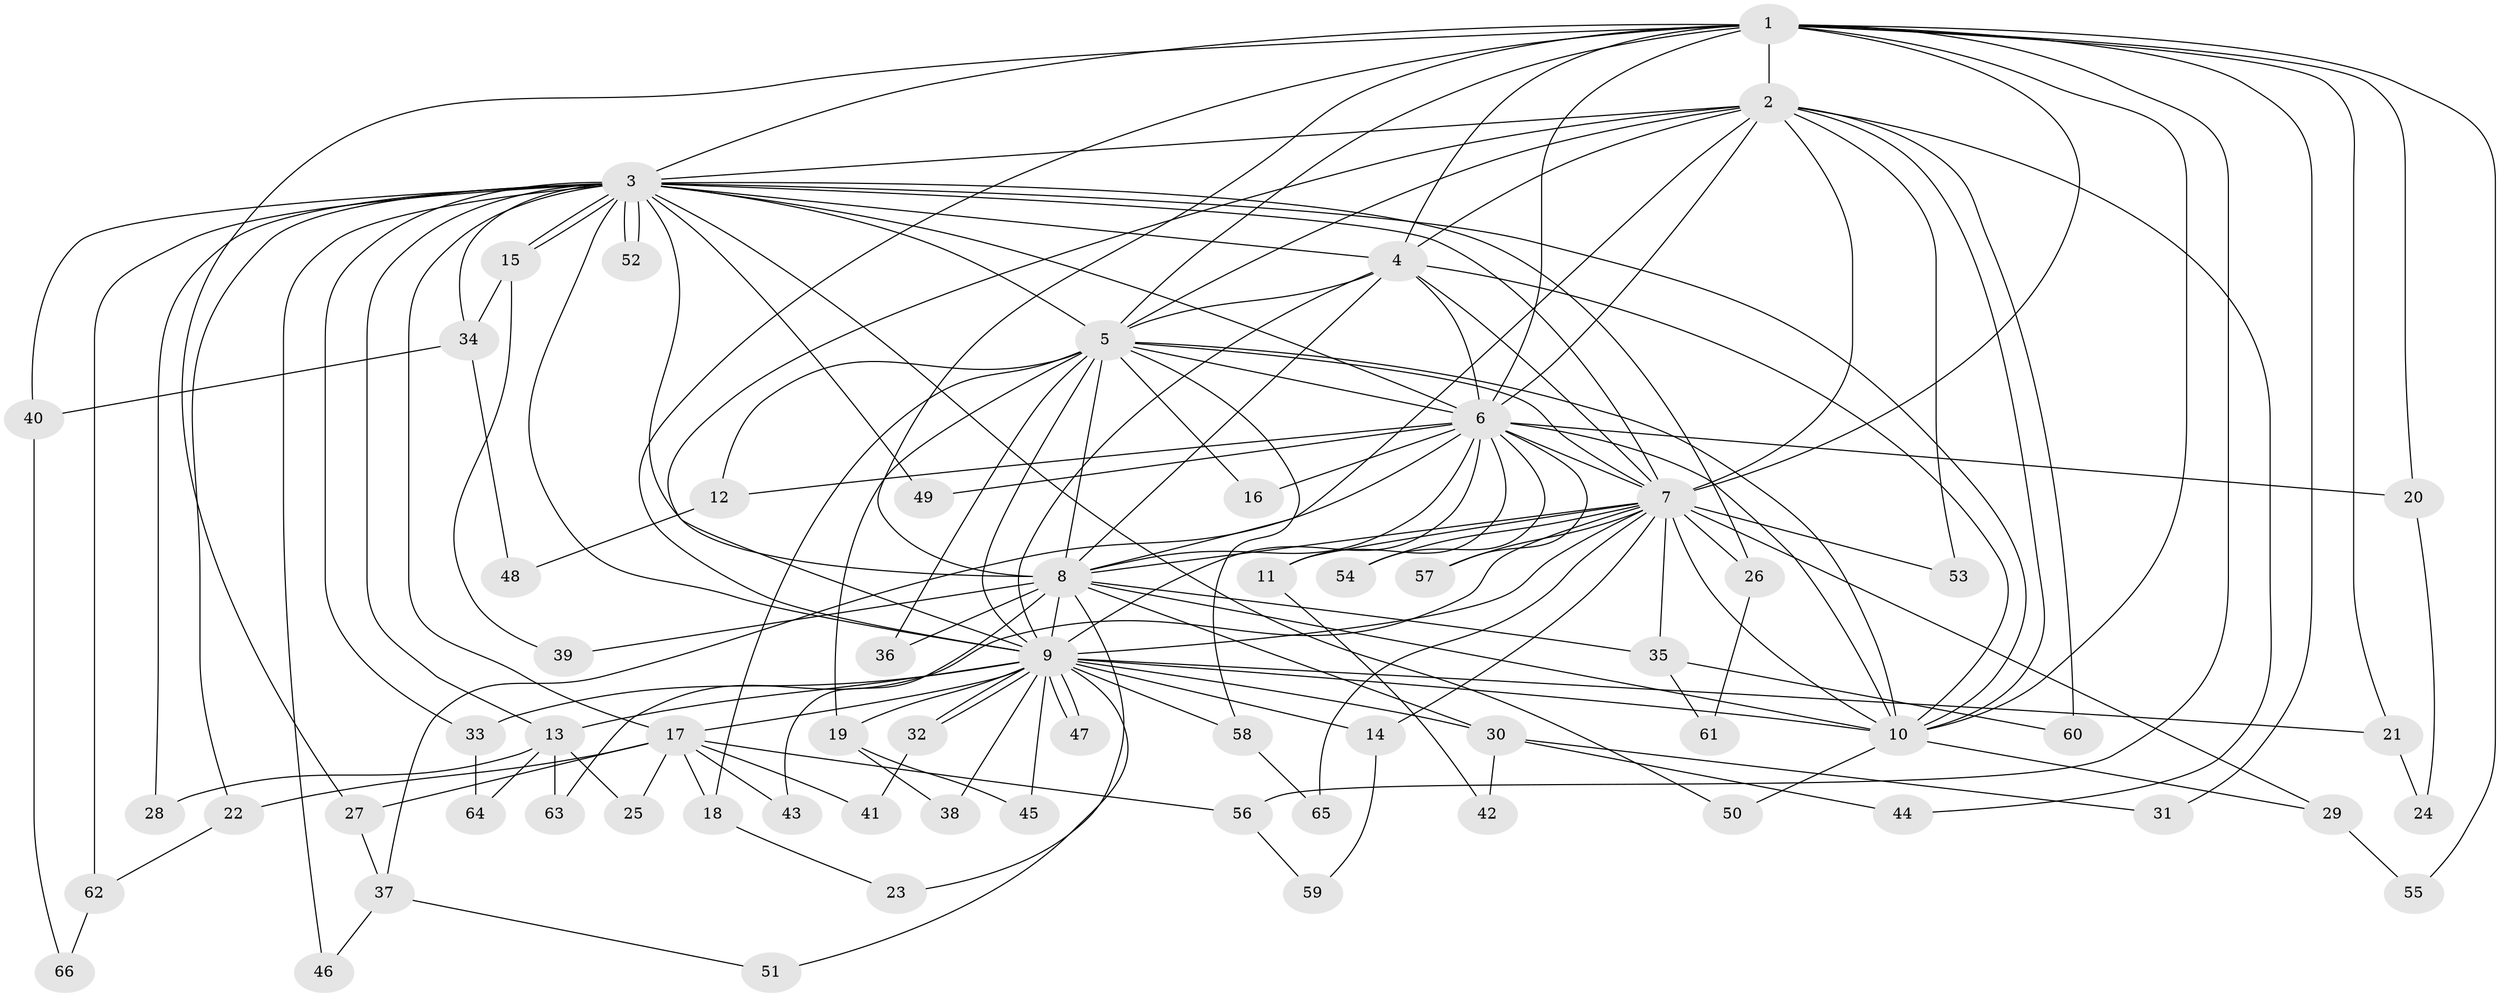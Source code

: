 // Generated by graph-tools (version 1.1) at 2025/49/03/09/25 03:49:30]
// undirected, 66 vertices, 157 edges
graph export_dot {
graph [start="1"]
  node [color=gray90,style=filled];
  1;
  2;
  3;
  4;
  5;
  6;
  7;
  8;
  9;
  10;
  11;
  12;
  13;
  14;
  15;
  16;
  17;
  18;
  19;
  20;
  21;
  22;
  23;
  24;
  25;
  26;
  27;
  28;
  29;
  30;
  31;
  32;
  33;
  34;
  35;
  36;
  37;
  38;
  39;
  40;
  41;
  42;
  43;
  44;
  45;
  46;
  47;
  48;
  49;
  50;
  51;
  52;
  53;
  54;
  55;
  56;
  57;
  58;
  59;
  60;
  61;
  62;
  63;
  64;
  65;
  66;
  1 -- 2;
  1 -- 3;
  1 -- 4;
  1 -- 5;
  1 -- 6;
  1 -- 7;
  1 -- 8;
  1 -- 9;
  1 -- 10;
  1 -- 20;
  1 -- 21;
  1 -- 27;
  1 -- 31;
  1 -- 55;
  1 -- 56;
  2 -- 3;
  2 -- 4;
  2 -- 5;
  2 -- 6;
  2 -- 7;
  2 -- 8;
  2 -- 9;
  2 -- 10;
  2 -- 44;
  2 -- 53;
  2 -- 60;
  3 -- 4;
  3 -- 5;
  3 -- 6;
  3 -- 7;
  3 -- 8;
  3 -- 9;
  3 -- 10;
  3 -- 13;
  3 -- 15;
  3 -- 15;
  3 -- 17;
  3 -- 22;
  3 -- 26;
  3 -- 28;
  3 -- 33;
  3 -- 34;
  3 -- 40;
  3 -- 46;
  3 -- 49;
  3 -- 50;
  3 -- 52;
  3 -- 52;
  3 -- 62;
  4 -- 5;
  4 -- 6;
  4 -- 7;
  4 -- 8;
  4 -- 9;
  4 -- 10;
  5 -- 6;
  5 -- 7;
  5 -- 8;
  5 -- 9;
  5 -- 10;
  5 -- 12;
  5 -- 16;
  5 -- 18;
  5 -- 19;
  5 -- 36;
  5 -- 58;
  6 -- 7;
  6 -- 8;
  6 -- 9;
  6 -- 10;
  6 -- 11;
  6 -- 12;
  6 -- 16;
  6 -- 20;
  6 -- 37;
  6 -- 49;
  6 -- 54;
  6 -- 57;
  7 -- 8;
  7 -- 9;
  7 -- 10;
  7 -- 11;
  7 -- 14;
  7 -- 26;
  7 -- 29;
  7 -- 35;
  7 -- 53;
  7 -- 54;
  7 -- 57;
  7 -- 63;
  7 -- 65;
  8 -- 9;
  8 -- 10;
  8 -- 23;
  8 -- 30;
  8 -- 35;
  8 -- 36;
  8 -- 39;
  8 -- 43;
  9 -- 10;
  9 -- 13;
  9 -- 14;
  9 -- 17;
  9 -- 19;
  9 -- 21;
  9 -- 30;
  9 -- 32;
  9 -- 32;
  9 -- 33;
  9 -- 38;
  9 -- 45;
  9 -- 47;
  9 -- 47;
  9 -- 51;
  9 -- 58;
  10 -- 29;
  10 -- 50;
  11 -- 42;
  12 -- 48;
  13 -- 25;
  13 -- 28;
  13 -- 63;
  13 -- 64;
  14 -- 59;
  15 -- 34;
  15 -- 39;
  17 -- 18;
  17 -- 22;
  17 -- 25;
  17 -- 27;
  17 -- 41;
  17 -- 43;
  17 -- 56;
  18 -- 23;
  19 -- 38;
  19 -- 45;
  20 -- 24;
  21 -- 24;
  22 -- 62;
  26 -- 61;
  27 -- 37;
  29 -- 55;
  30 -- 31;
  30 -- 42;
  30 -- 44;
  32 -- 41;
  33 -- 64;
  34 -- 40;
  34 -- 48;
  35 -- 60;
  35 -- 61;
  37 -- 46;
  37 -- 51;
  40 -- 66;
  56 -- 59;
  58 -- 65;
  62 -- 66;
}
